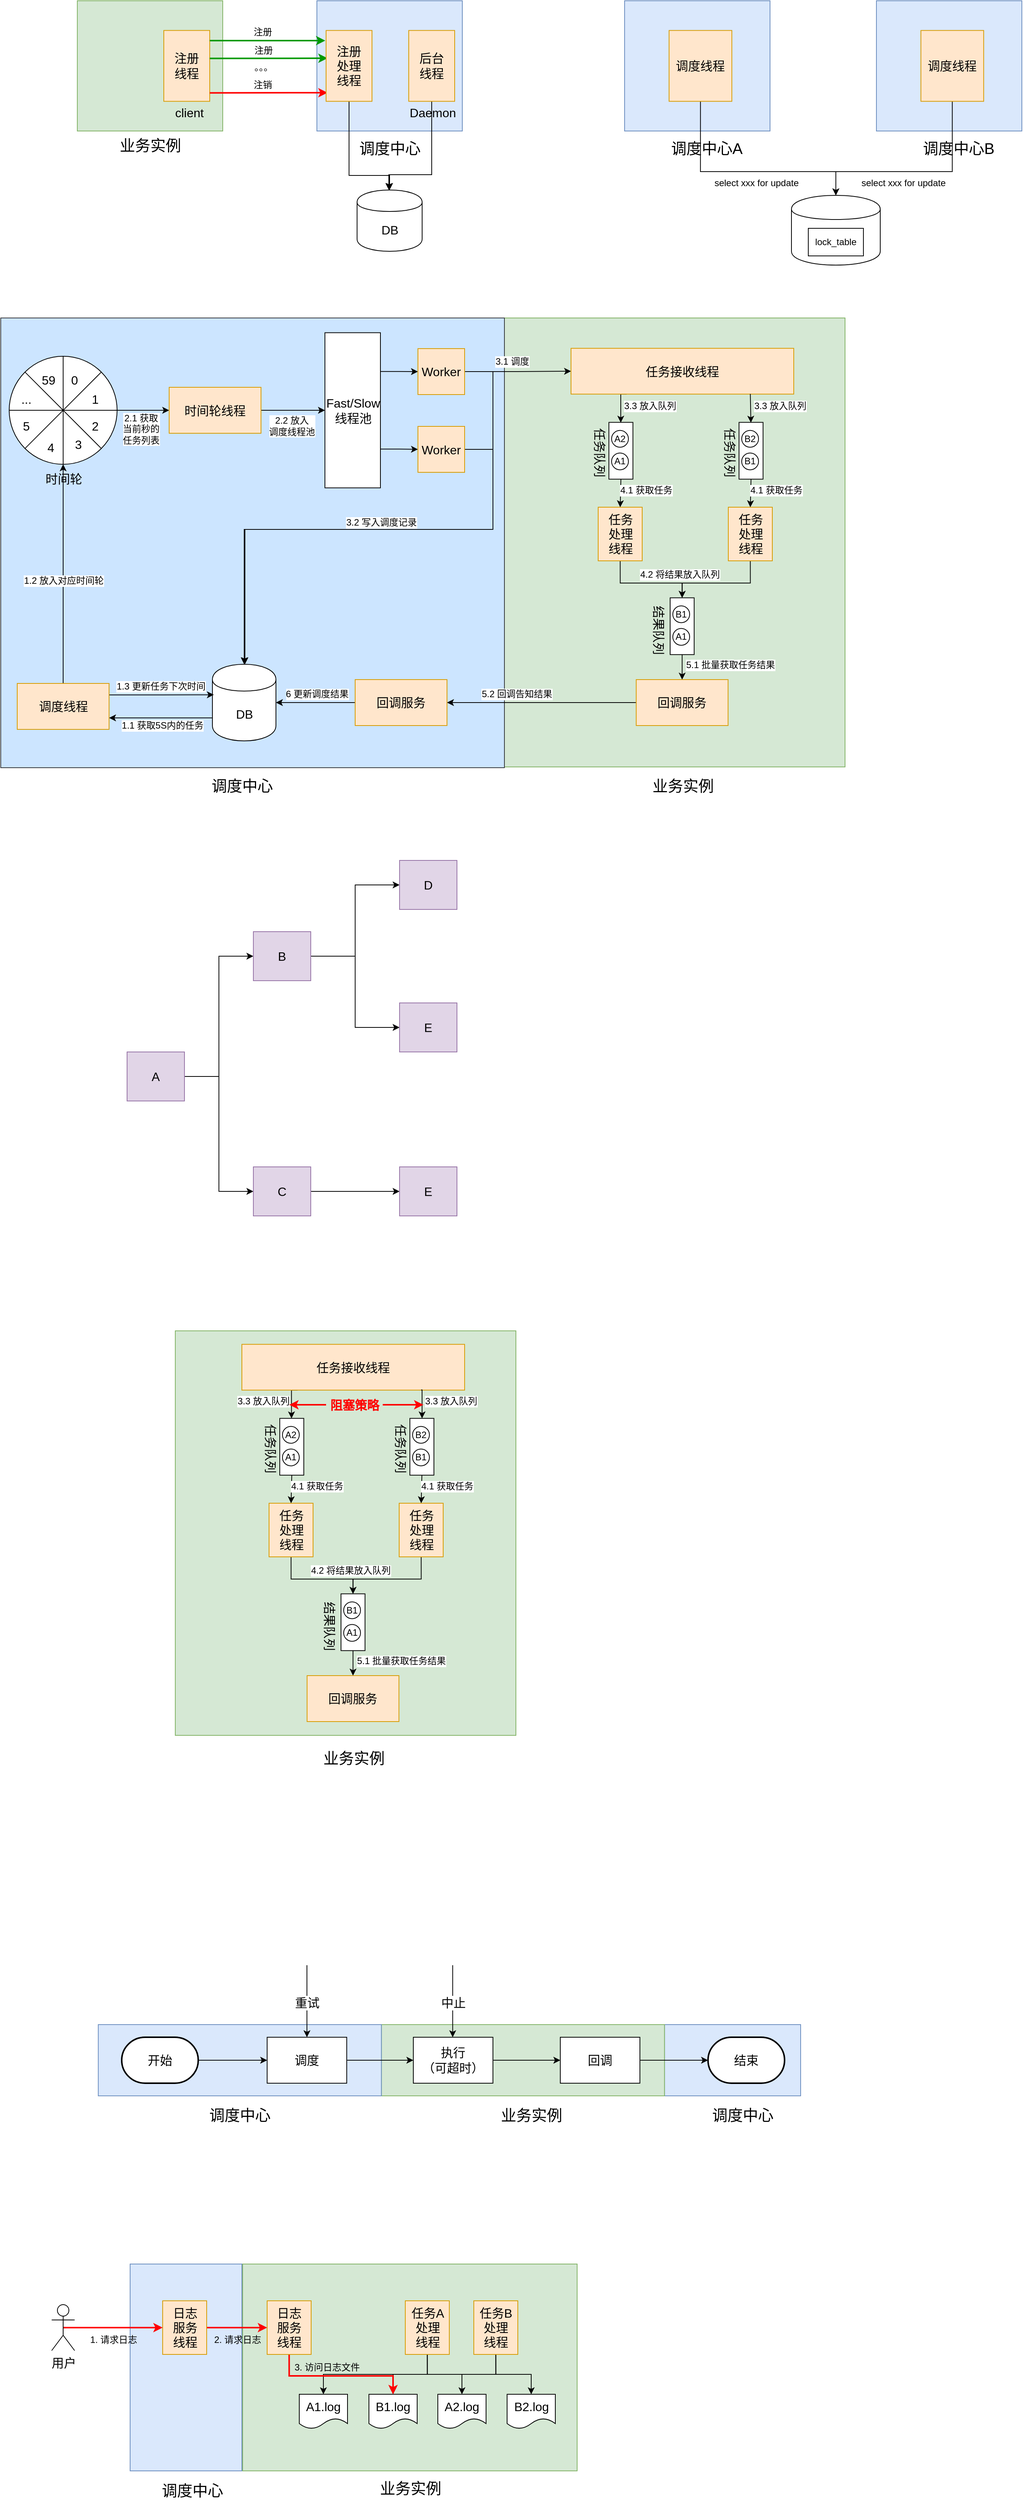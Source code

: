 <mxfile version="12.4.8" type="github">
  <diagram id="AHbCEerTlKpvjVQgfVZD" name="Page-1">
    <mxGraphModel dx="1042" dy="735" grid="0" gridSize="10" guides="1" tooltips="1" connect="1" arrows="1" fold="1" page="0" pageScale="1" pageWidth="827" pageHeight="1169" math="0" shadow="0">
      <root>
        <mxCell id="0"/>
        <mxCell id="1" parent="0"/>
        <mxCell id="eP0P-MiQ1UnPu2ceCvQb-219" value="" style="rounded=0;whiteSpace=wrap;html=1;strokeColor=#6c8ebf;strokeWidth=1;fillColor=#dae8fc;" vertex="1" parent="1">
          <mxGeometry x="874.13" y="2691.5" width="177.87" height="93" as="geometry"/>
        </mxCell>
        <mxCell id="eP0P-MiQ1UnPu2ceCvQb-218" value="" style="rounded=0;whiteSpace=wrap;html=1;strokeColor=#82b366;strokeWidth=1;fillColor=#d5e8d4;" vertex="1" parent="1">
          <mxGeometry x="504.26" y="2691.5" width="369.87" height="93" as="geometry"/>
        </mxCell>
        <mxCell id="eP0P-MiQ1UnPu2ceCvQb-42" value="" style="rounded=0;whiteSpace=wrap;html=1;strokeColor=#82b366;strokeWidth=1;fillColor=#d5e8d4;" vertex="1" parent="1">
          <mxGeometry x="665" y="464" width="445" height="586" as="geometry"/>
        </mxCell>
        <mxCell id="eP0P-MiQ1UnPu2ceCvQb-41" value="" style="rounded=0;whiteSpace=wrap;html=1;strokeColor=#36393d;strokeWidth=1;fillColor=#cce5ff;" vertex="1" parent="1">
          <mxGeometry x="7" y="464" width="658" height="587" as="geometry"/>
        </mxCell>
        <mxCell id="mJArkg921WcpEoAyN8Te-1" value="" style="rounded=0;whiteSpace=wrap;html=1;fillColor=#d5e8d4;strokeColor=#82b366;" parent="1" vertex="1">
          <mxGeometry x="107" y="50" width="190" height="170" as="geometry"/>
        </mxCell>
        <mxCell id="mJArkg921WcpEoAyN8Te-2" value="&lt;font style=&quot;font-size: 16px&quot;&gt;注册&lt;br&gt;线程&lt;/font&gt;" style="rounded=0;whiteSpace=wrap;html=1;fillColor=#ffe6cc;strokeColor=#d79b00;" parent="1" vertex="1">
          <mxGeometry x="220" y="88.75" width="60" height="92.5" as="geometry"/>
        </mxCell>
        <mxCell id="mJArkg921WcpEoAyN8Te-3" value="&lt;font style=&quot;font-size: 20px&quot;&gt;业务实例&lt;/font&gt;" style="text;html=1;align=center;verticalAlign=middle;resizable=0;points=[];autosize=1;" parent="1" vertex="1">
          <mxGeometry x="152" y="228" width="100" height="20" as="geometry"/>
        </mxCell>
        <mxCell id="mJArkg921WcpEoAyN8Te-4" value="" style="rounded=0;whiteSpace=wrap;html=1;fillColor=#dae8fc;strokeColor=#6c8ebf;" parent="1" vertex="1">
          <mxGeometry x="420" y="50" width="190" height="170" as="geometry"/>
        </mxCell>
        <mxCell id="mJArkg921WcpEoAyN8Te-5" value="" style="endArrow=classic;html=1;strokeColor=#009900;strokeWidth=2;" parent="1" edge="1">
          <mxGeometry width="50" height="50" relative="1" as="geometry">
            <mxPoint x="280" y="102" as="sourcePoint"/>
            <mxPoint x="431" y="102" as="targetPoint"/>
          </mxGeometry>
        </mxCell>
        <mxCell id="mJArkg921WcpEoAyN8Te-8" value="注册" style="text;html=1;align=center;verticalAlign=middle;resizable=0;points=[];labelBackgroundColor=#ffffff;" parent="mJArkg921WcpEoAyN8Te-5" vertex="1" connectable="0">
          <mxGeometry x="-0.138" y="4" relative="1" as="geometry">
            <mxPoint x="4.01" y="-7.42" as="offset"/>
          </mxGeometry>
        </mxCell>
        <mxCell id="mJArkg921WcpEoAyN8Te-6" value="" style="endArrow=classic;html=1;exitX=1;exitY=0.25;exitDx=0;exitDy=0;entryX=0.033;entryY=0.878;entryDx=0;entryDy=0;entryPerimeter=0;strokeColor=#FF0000;strokeWidth=2;" parent="1" target="mJArkg921WcpEoAyN8Te-20" edge="1">
          <mxGeometry width="50" height="50" relative="1" as="geometry">
            <mxPoint x="280" y="170.29" as="sourcePoint"/>
            <mxPoint x="416.96" y="170.0" as="targetPoint"/>
          </mxGeometry>
        </mxCell>
        <mxCell id="mJArkg921WcpEoAyN8Te-7" value="" style="endArrow=classic;html=1;exitX=1;exitY=0.25;exitDx=0;exitDy=0;entryX=0.033;entryY=0.392;entryDx=0;entryDy=0;entryPerimeter=0;strokeColor=#009900;strokeWidth=2;" parent="1" target="mJArkg921WcpEoAyN8Te-20" edge="1">
          <mxGeometry width="50" height="50" relative="1" as="geometry">
            <mxPoint x="280" y="125.29" as="sourcePoint"/>
            <mxPoint x="416.96" y="125.0" as="targetPoint"/>
          </mxGeometry>
        </mxCell>
        <mxCell id="mJArkg921WcpEoAyN8Te-10" value="注册" style="text;html=1;align=center;verticalAlign=middle;resizable=0;points=[];labelBackgroundColor=#ffffff;" parent="1" vertex="1" connectable="0">
          <mxGeometry x="337.001" y="122.995" as="geometry">
            <mxPoint x="13.01" y="-8.42" as="offset"/>
          </mxGeometry>
        </mxCell>
        <mxCell id="mJArkg921WcpEoAyN8Te-11" value="。。。" style="text;html=1;align=center;verticalAlign=middle;resizable=0;points=[];labelBackgroundColor=#ffffff;" parent="1" vertex="1" connectable="0">
          <mxGeometry x="337.001" y="144.995" as="geometry">
            <mxPoint x="13.01" y="-8.42" as="offset"/>
          </mxGeometry>
        </mxCell>
        <mxCell id="mJArkg921WcpEoAyN8Te-12" value="注销" style="text;html=1;align=center;verticalAlign=middle;resizable=0;points=[];labelBackgroundColor=#ffffff;" parent="1" vertex="1" connectable="0">
          <mxGeometry x="344.001" y="164.995" as="geometry">
            <mxPoint x="5.01" y="-5.42" as="offset"/>
          </mxGeometry>
        </mxCell>
        <mxCell id="mJArkg921WcpEoAyN8Te-13" value="&lt;font style=&quot;font-size: 16px&quot;&gt;DB&lt;/font&gt;" style="shape=cylinder;whiteSpace=wrap;html=1;boundedLbl=1;backgroundOutline=1;" parent="1" vertex="1">
          <mxGeometry x="472.5" y="297" width="85" height="80" as="geometry"/>
        </mxCell>
        <mxCell id="eP0P-MiQ1UnPu2ceCvQb-130" style="edgeStyle=orthogonalEdgeStyle;rounded=0;orthogonalLoop=1;jettySize=auto;html=1;exitX=0.5;exitY=1;exitDx=0;exitDy=0;strokeColor=#000000;strokeWidth=1;" edge="1" parent="1" source="mJArkg921WcpEoAyN8Te-16" target="mJArkg921WcpEoAyN8Te-13">
          <mxGeometry relative="1" as="geometry">
            <Array as="points">
              <mxPoint x="570" y="277"/>
              <mxPoint x="514" y="277"/>
            </Array>
          </mxGeometry>
        </mxCell>
        <mxCell id="mJArkg921WcpEoAyN8Te-16" value="&lt;font style=&quot;font-size: 16px&quot;&gt;后台&lt;br&gt;线程&lt;br&gt;&lt;/font&gt;" style="rounded=0;whiteSpace=wrap;html=1;fillColor=#ffe6cc;strokeColor=#d79b00;" parent="1" vertex="1">
          <mxGeometry x="540" y="88.75" width="60" height="92.5" as="geometry"/>
        </mxCell>
        <mxCell id="mJArkg921WcpEoAyN8Te-18" value="&lt;font style=&quot;font-size: 20px&quot;&gt;调度中心&lt;/font&gt;" style="text;html=1;align=center;verticalAlign=middle;resizable=0;points=[];autosize=1;" parent="1" vertex="1">
          <mxGeometry x="465" y="232" width="100" height="20" as="geometry"/>
        </mxCell>
        <mxCell id="mJArkg921WcpEoAyN8Te-19" value="&lt;font style=&quot;font-size: 16px&quot;&gt;client&lt;/font&gt;" style="text;html=1;align=center;verticalAlign=middle;resizable=0;points=[];autosize=1;" parent="1" vertex="1">
          <mxGeometry x="229" y="186" width="47" height="19" as="geometry"/>
        </mxCell>
        <mxCell id="eP0P-MiQ1UnPu2ceCvQb-128" style="edgeStyle=orthogonalEdgeStyle;rounded=0;orthogonalLoop=1;jettySize=auto;html=1;exitX=0.5;exitY=1;exitDx=0;exitDy=0;strokeColor=#000000;strokeWidth=1;" edge="1" parent="1" source="mJArkg921WcpEoAyN8Te-20" target="mJArkg921WcpEoAyN8Te-13">
          <mxGeometry relative="1" as="geometry">
            <Array as="points">
              <mxPoint x="462" y="278"/>
              <mxPoint x="515" y="278"/>
            </Array>
          </mxGeometry>
        </mxCell>
        <mxCell id="mJArkg921WcpEoAyN8Te-20" value="&lt;font style=&quot;font-size: 16px&quot;&gt;注册&lt;br&gt;处理&lt;br&gt;线程&lt;br&gt;&lt;/font&gt;" style="rounded=0;whiteSpace=wrap;html=1;fillColor=#ffe6cc;strokeColor=#d79b00;" parent="1" vertex="1">
          <mxGeometry x="432" y="88.75" width="60" height="92.5" as="geometry"/>
        </mxCell>
        <mxCell id="mJArkg921WcpEoAyN8Te-21" value="&lt;font style=&quot;font-size: 16px&quot;&gt;Daemon&lt;/font&gt;" style="text;html=1;align=center;verticalAlign=middle;resizable=0;points=[];autosize=1;" parent="1" vertex="1">
          <mxGeometry x="535.5" y="186" width="70" height="19" as="geometry"/>
        </mxCell>
        <mxCell id="eP0P-MiQ1UnPu2ceCvQb-62" style="edgeStyle=orthogonalEdgeStyle;rounded=0;orthogonalLoop=1;jettySize=auto;html=1;exitX=0;exitY=0.7;exitDx=0;exitDy=0;entryX=1;entryY=0.75;entryDx=0;entryDy=0;strokeColor=#000000;strokeWidth=1;" edge="1" parent="1" source="eP0P-MiQ1UnPu2ceCvQb-2" target="eP0P-MiQ1UnPu2ceCvQb-3">
          <mxGeometry relative="1" as="geometry"/>
        </mxCell>
        <mxCell id="eP0P-MiQ1UnPu2ceCvQb-63" value="1.1 获取5S内的任务" style="text;html=1;align=center;verticalAlign=middle;resizable=0;points=[];labelBackgroundColor=#ffffff;" vertex="1" connectable="0" parent="eP0P-MiQ1UnPu2ceCvQb-62">
          <mxGeometry x="-0.059" y="4" relative="1" as="geometry">
            <mxPoint x="-1.88" y="5.65" as="offset"/>
          </mxGeometry>
        </mxCell>
        <mxCell id="eP0P-MiQ1UnPu2ceCvQb-2" value="&lt;font style=&quot;font-size: 16px&quot;&gt;DB&lt;/font&gt;" style="shape=cylinder;whiteSpace=wrap;html=1;boundedLbl=1;backgroundOutline=1;" vertex="1" parent="1">
          <mxGeometry x="283.5" y="916" width="83" height="100" as="geometry"/>
        </mxCell>
        <mxCell id="eP0P-MiQ1UnPu2ceCvQb-64" style="edgeStyle=orthogonalEdgeStyle;rounded=0;orthogonalLoop=1;jettySize=auto;html=1;exitX=0.5;exitY=0;exitDx=0;exitDy=0;entryX=0.5;entryY=1;entryDx=0;entryDy=0;entryPerimeter=0;strokeColor=#000000;strokeWidth=1;" edge="1" parent="1" source="eP0P-MiQ1UnPu2ceCvQb-3" target="eP0P-MiQ1UnPu2ceCvQb-5">
          <mxGeometry relative="1" as="geometry"/>
        </mxCell>
        <mxCell id="eP0P-MiQ1UnPu2ceCvQb-65" value="1.2 放入对应时间轮" style="text;html=1;align=center;verticalAlign=middle;resizable=0;points=[];labelBackgroundColor=#ffffff;" vertex="1" connectable="0" parent="eP0P-MiQ1UnPu2ceCvQb-64">
          <mxGeometry x="-0.351" y="2" relative="1" as="geometry">
            <mxPoint x="2.56" y="-40.88" as="offset"/>
          </mxGeometry>
        </mxCell>
        <mxCell id="eP0P-MiQ1UnPu2ceCvQb-66" style="edgeStyle=orthogonalEdgeStyle;rounded=0;orthogonalLoop=1;jettySize=auto;html=1;exitX=1;exitY=0.25;exitDx=0;exitDy=0;entryX=0.022;entryY=0.398;entryDx=0;entryDy=0;entryPerimeter=0;strokeColor=#000000;strokeWidth=1;" edge="1" parent="1" source="eP0P-MiQ1UnPu2ceCvQb-3" target="eP0P-MiQ1UnPu2ceCvQb-2">
          <mxGeometry relative="1" as="geometry"/>
        </mxCell>
        <mxCell id="eP0P-MiQ1UnPu2ceCvQb-67" value="1.3 更新任务下次时间" style="text;html=1;align=center;verticalAlign=middle;resizable=0;points=[];labelBackgroundColor=#ffffff;" vertex="1" connectable="0" parent="eP0P-MiQ1UnPu2ceCvQb-66">
          <mxGeometry x="-0.287" y="-1" relative="1" as="geometry">
            <mxPoint x="18.65" y="-11.76" as="offset"/>
          </mxGeometry>
        </mxCell>
        <mxCell id="eP0P-MiQ1UnPu2ceCvQb-3" value="&lt;font style=&quot;font-size: 16px&quot;&gt;调度线程&lt;/font&gt;" style="rounded=0;whiteSpace=wrap;html=1;strokeColor=#d79b00;fillColor=#ffe6cc;" vertex="1" parent="1">
          <mxGeometry x="28.5" y="941" width="120" height="60" as="geometry"/>
        </mxCell>
        <mxCell id="eP0P-MiQ1UnPu2ceCvQb-68" style="edgeStyle=orthogonalEdgeStyle;rounded=0;orthogonalLoop=1;jettySize=auto;html=1;entryX=0;entryY=0.5;entryDx=0;entryDy=0;strokeColor=#000000;strokeWidth=1;" edge="1" parent="1" source="eP0P-MiQ1UnPu2ceCvQb-5" target="eP0P-MiQ1UnPu2ceCvQb-18">
          <mxGeometry relative="1" as="geometry"/>
        </mxCell>
        <mxCell id="eP0P-MiQ1UnPu2ceCvQb-69" value="2.1 获取&lt;br&gt;当前秒的&lt;br&gt;任务列表" style="text;html=1;align=center;verticalAlign=middle;resizable=0;points=[];labelBackgroundColor=#ffffff;" vertex="1" connectable="0" parent="eP0P-MiQ1UnPu2ceCvQb-68">
          <mxGeometry x="0.01" y="-2" relative="1" as="geometry">
            <mxPoint x="-4.12" y="21.76" as="offset"/>
          </mxGeometry>
        </mxCell>
        <mxCell id="eP0P-MiQ1UnPu2ceCvQb-5" value="" style="verticalLabelPosition=bottom;verticalAlign=top;html=1;shape=mxgraph.flowchart.summing_function;" vertex="1" parent="1">
          <mxGeometry x="18" y="514" width="141" height="141" as="geometry"/>
        </mxCell>
        <mxCell id="eP0P-MiQ1UnPu2ceCvQb-6" value="" style="endArrow=none;html=1;strokeColor=#000000;strokeWidth=1;exitX=0.145;exitY=0.855;exitDx=0;exitDy=0;exitPerimeter=0;entryX=0.855;entryY=0.145;entryDx=0;entryDy=0;entryPerimeter=0;" edge="1" parent="1" source="eP0P-MiQ1UnPu2ceCvQb-5" target="eP0P-MiQ1UnPu2ceCvQb-5">
          <mxGeometry width="50" height="50" relative="1" as="geometry">
            <mxPoint x="117" y="876" as="sourcePoint"/>
            <mxPoint x="167" y="826" as="targetPoint"/>
          </mxGeometry>
        </mxCell>
        <mxCell id="eP0P-MiQ1UnPu2ceCvQb-7" value="" style="endArrow=none;html=1;strokeColor=#000000;strokeWidth=1;exitX=0.145;exitY=0.145;exitDx=0;exitDy=0;exitPerimeter=0;entryX=0.855;entryY=0.855;entryDx=0;entryDy=0;entryPerimeter=0;" edge="1" parent="1" source="eP0P-MiQ1UnPu2ceCvQb-5" target="eP0P-MiQ1UnPu2ceCvQb-5">
          <mxGeometry width="50" height="50" relative="1" as="geometry">
            <mxPoint x="48.445" y="644.555" as="sourcePoint"/>
            <mxPoint x="148.555" y="544.445" as="targetPoint"/>
          </mxGeometry>
        </mxCell>
        <mxCell id="eP0P-MiQ1UnPu2ceCvQb-8" value="&lt;font style=&quot;font-size: 16px&quot;&gt;0&lt;/font&gt;" style="text;html=1;align=center;verticalAlign=middle;resizable=0;points=[];autosize=1;" vertex="1" parent="1">
          <mxGeometry x="93" y="535" width="19" height="19" as="geometry"/>
        </mxCell>
        <mxCell id="eP0P-MiQ1UnPu2ceCvQb-9" value="&lt;font style=&quot;font-size: 16px&quot;&gt;1&lt;/font&gt;" style="text;html=1;align=center;verticalAlign=middle;resizable=0;points=[];autosize=1;" vertex="1" parent="1">
          <mxGeometry x="120" y="560" width="19" height="19" as="geometry"/>
        </mxCell>
        <mxCell id="eP0P-MiQ1UnPu2ceCvQb-10" value="&lt;font style=&quot;font-size: 16px&quot;&gt;2&lt;/font&gt;" style="text;html=1;align=center;verticalAlign=middle;resizable=0;points=[];autosize=1;" vertex="1" parent="1">
          <mxGeometry x="120" y="595" width="19" height="19" as="geometry"/>
        </mxCell>
        <mxCell id="eP0P-MiQ1UnPu2ceCvQb-11" value="&lt;font style=&quot;font-size: 16px&quot;&gt;3&lt;/font&gt;" style="text;html=1;align=center;verticalAlign=middle;resizable=0;points=[];autosize=1;" vertex="1" parent="1">
          <mxGeometry x="98" y="619" width="19" height="19" as="geometry"/>
        </mxCell>
        <mxCell id="eP0P-MiQ1UnPu2ceCvQb-12" value="&lt;font style=&quot;font-size: 16px&quot;&gt;4&lt;/font&gt;" style="text;html=1;align=center;verticalAlign=middle;resizable=0;points=[];autosize=1;" vertex="1" parent="1">
          <mxGeometry x="62.5" y="623" width="19" height="19" as="geometry"/>
        </mxCell>
        <mxCell id="eP0P-MiQ1UnPu2ceCvQb-13" value="&lt;font style=&quot;font-size: 16px&quot;&gt;5&lt;/font&gt;" style="text;html=1;align=center;verticalAlign=middle;resizable=0;points=[];autosize=1;" vertex="1" parent="1">
          <mxGeometry x="30" y="595" width="19" height="19" as="geometry"/>
        </mxCell>
        <mxCell id="eP0P-MiQ1UnPu2ceCvQb-14" value="&lt;span style=&quot;font-size: 16px&quot;&gt;...&lt;/span&gt;" style="text;html=1;align=center;verticalAlign=middle;resizable=0;points=[];autosize=1;" vertex="1" parent="1">
          <mxGeometry x="28" y="560" width="23" height="19" as="geometry"/>
        </mxCell>
        <mxCell id="eP0P-MiQ1UnPu2ceCvQb-15" value="&lt;font style=&quot;font-size: 16px&quot;&gt;59&lt;/font&gt;" style="text;html=1;align=center;verticalAlign=middle;resizable=0;points=[];autosize=1;" vertex="1" parent="1">
          <mxGeometry x="55" y="535" width="28" height="19" as="geometry"/>
        </mxCell>
        <mxCell id="eP0P-MiQ1UnPu2ceCvQb-17" value="&lt;span style=&quot;font-size: 16px&quot;&gt;时间轮&lt;/span&gt;" style="text;html=1;align=center;verticalAlign=middle;resizable=0;points=[];autosize=1;" vertex="1" parent="1">
          <mxGeometry x="59.5" y="664" width="58" height="19" as="geometry"/>
        </mxCell>
        <mxCell id="eP0P-MiQ1UnPu2ceCvQb-70" style="edgeStyle=orthogonalEdgeStyle;rounded=0;orthogonalLoop=1;jettySize=auto;html=1;exitX=1;exitY=0.5;exitDx=0;exitDy=0;entryX=0;entryY=0.5;entryDx=0;entryDy=0;strokeColor=#000000;strokeWidth=1;" edge="1" parent="1" source="eP0P-MiQ1UnPu2ceCvQb-18" target="eP0P-MiQ1UnPu2ceCvQb-20">
          <mxGeometry relative="1" as="geometry"/>
        </mxCell>
        <mxCell id="eP0P-MiQ1UnPu2ceCvQb-71" value="2.2 放入&lt;br&gt;调度线程池" style="text;html=1;align=center;verticalAlign=middle;resizable=0;points=[];labelBackgroundColor=#ffffff;" vertex="1" connectable="0" parent="eP0P-MiQ1UnPu2ceCvQb-70">
          <mxGeometry x="-0.149" y="2" relative="1" as="geometry">
            <mxPoint x="3.94" y="22.26" as="offset"/>
          </mxGeometry>
        </mxCell>
        <mxCell id="eP0P-MiQ1UnPu2ceCvQb-18" value="&lt;font style=&quot;font-size: 16px&quot;&gt;时间轮线程&lt;/font&gt;" style="rounded=0;whiteSpace=wrap;html=1;strokeColor=#d79b00;fillColor=#ffe6cc;" vertex="1" parent="1">
          <mxGeometry x="227" y="554.5" width="120" height="60" as="geometry"/>
        </mxCell>
        <mxCell id="eP0P-MiQ1UnPu2ceCvQb-72" style="edgeStyle=orthogonalEdgeStyle;rounded=0;orthogonalLoop=1;jettySize=auto;html=1;exitX=1;exitY=0.25;exitDx=0;exitDy=0;entryX=0;entryY=0.5;entryDx=0;entryDy=0;strokeColor=#000000;strokeWidth=1;" edge="1" parent="1" source="eP0P-MiQ1UnPu2ceCvQb-20" target="eP0P-MiQ1UnPu2ceCvQb-22">
          <mxGeometry relative="1" as="geometry"/>
        </mxCell>
        <mxCell id="eP0P-MiQ1UnPu2ceCvQb-73" style="edgeStyle=orthogonalEdgeStyle;rounded=0;orthogonalLoop=1;jettySize=auto;html=1;exitX=1;exitY=0.75;exitDx=0;exitDy=0;entryX=0;entryY=0.5;entryDx=0;entryDy=0;strokeColor=#000000;strokeWidth=1;" edge="1" parent="1" source="eP0P-MiQ1UnPu2ceCvQb-20" target="eP0P-MiQ1UnPu2ceCvQb-43">
          <mxGeometry relative="1" as="geometry"/>
        </mxCell>
        <mxCell id="eP0P-MiQ1UnPu2ceCvQb-20" value="&lt;font style=&quot;font-size: 16px&quot;&gt;Fast/Slow线程池&lt;/font&gt;" style="rounded=0;whiteSpace=wrap;html=1;strokeColor=#000000;" vertex="1" parent="1">
          <mxGeometry x="430.5" y="483.25" width="72.5" height="202.5" as="geometry"/>
        </mxCell>
        <mxCell id="eP0P-MiQ1UnPu2ceCvQb-74" style="edgeStyle=orthogonalEdgeStyle;rounded=0;orthogonalLoop=1;jettySize=auto;html=1;exitX=1;exitY=0.5;exitDx=0;exitDy=0;entryX=0;entryY=0.5;entryDx=0;entryDy=0;strokeColor=#000000;strokeWidth=1;" edge="1" parent="1" source="eP0P-MiQ1UnPu2ceCvQb-22" target="eP0P-MiQ1UnPu2ceCvQb-25">
          <mxGeometry relative="1" as="geometry"/>
        </mxCell>
        <mxCell id="eP0P-MiQ1UnPu2ceCvQb-117" style="edgeStyle=orthogonalEdgeStyle;rounded=0;orthogonalLoop=1;jettySize=auto;html=1;exitX=1;exitY=0.5;exitDx=0;exitDy=0;strokeColor=#000000;strokeWidth=1;" edge="1" parent="1" source="eP0P-MiQ1UnPu2ceCvQb-22" target="eP0P-MiQ1UnPu2ceCvQb-2">
          <mxGeometry relative="1" as="geometry">
            <Array as="points">
              <mxPoint x="650" y="534"/>
              <mxPoint x="650" y="740"/>
              <mxPoint x="326" y="740"/>
            </Array>
          </mxGeometry>
        </mxCell>
        <mxCell id="eP0P-MiQ1UnPu2ceCvQb-22" value="&lt;font style=&quot;font-size: 16px&quot;&gt;Worker&lt;/font&gt;" style="rounded=0;whiteSpace=wrap;html=1;strokeColor=#d79b00;fillColor=#ffe6cc;" vertex="1" parent="1">
          <mxGeometry x="552" y="504" width="61" height="60" as="geometry"/>
        </mxCell>
        <mxCell id="eP0P-MiQ1UnPu2ceCvQb-77" style="edgeStyle=orthogonalEdgeStyle;rounded=0;orthogonalLoop=1;jettySize=auto;html=1;exitX=0.25;exitY=1;exitDx=0;exitDy=0;entryX=1;entryY=0.5;entryDx=0;entryDy=0;strokeColor=#000000;strokeWidth=1;" edge="1" parent="1" source="eP0P-MiQ1UnPu2ceCvQb-25">
          <mxGeometry relative="1" as="geometry">
            <mxPoint x="817" y="600.667" as="targetPoint"/>
          </mxGeometry>
        </mxCell>
        <mxCell id="eP0P-MiQ1UnPu2ceCvQb-78" value="3.3 放入队列" style="text;html=1;align=center;verticalAlign=middle;resizable=0;points=[];labelBackgroundColor=#ffffff;" vertex="1" connectable="0" parent="eP0P-MiQ1UnPu2ceCvQb-77">
          <mxGeometry x="-0.158" y="-1" relative="1" as="geometry">
            <mxPoint x="38.26" y="4.17" as="offset"/>
          </mxGeometry>
        </mxCell>
        <mxCell id="eP0P-MiQ1UnPu2ceCvQb-25" value="&lt;span style=&quot;font-size: 16px&quot;&gt;任务接收线程&lt;br&gt;&lt;/span&gt;" style="rounded=0;whiteSpace=wrap;html=1;strokeColor=#d79b00;fillColor=#ffe6cc;" vertex="1" parent="1">
          <mxGeometry x="752" y="503.63" width="291" height="59.75" as="geometry"/>
        </mxCell>
        <mxCell id="eP0P-MiQ1UnPu2ceCvQb-87" style="edgeStyle=orthogonalEdgeStyle;rounded=0;orthogonalLoop=1;jettySize=auto;html=1;exitX=0.5;exitY=1;exitDx=0;exitDy=0;entryX=1;entryY=0.5;entryDx=0;entryDy=0;strokeColor=#000000;strokeWidth=1;" edge="1" parent="1" source="eP0P-MiQ1UnPu2ceCvQb-39" target="eP0P-MiQ1UnPu2ceCvQb-55">
          <mxGeometry relative="1" as="geometry">
            <Array as="points">
              <mxPoint x="816" y="810"/>
              <mxPoint x="897" y="810"/>
            </Array>
          </mxGeometry>
        </mxCell>
        <mxCell id="eP0P-MiQ1UnPu2ceCvQb-39" value="&lt;span style=&quot;font-size: 16px&quot;&gt;任务&lt;br&gt;处理&lt;br&gt;线程&lt;br&gt;&lt;/span&gt;" style="rounded=0;whiteSpace=wrap;html=1;strokeColor=#d79b00;fillColor=#ffe6cc;" vertex="1" parent="1">
          <mxGeometry x="787.5" y="711" width="57.5" height="70" as="geometry"/>
        </mxCell>
        <mxCell id="eP0P-MiQ1UnPu2ceCvQb-114" style="edgeStyle=orthogonalEdgeStyle;rounded=0;orthogonalLoop=1;jettySize=auto;html=1;exitX=0;exitY=0.5;exitDx=0;exitDy=0;entryX=1;entryY=0.5;entryDx=0;entryDy=0;strokeColor=#000000;strokeWidth=1;" edge="1" parent="1" source="eP0P-MiQ1UnPu2ceCvQb-40" target="eP0P-MiQ1UnPu2ceCvQb-2">
          <mxGeometry relative="1" as="geometry"/>
        </mxCell>
        <mxCell id="eP0P-MiQ1UnPu2ceCvQb-115" value="6 更新调度结果" style="text;html=1;align=center;verticalAlign=middle;resizable=0;points=[];labelBackgroundColor=#ffffff;" vertex="1" connectable="0" parent="eP0P-MiQ1UnPu2ceCvQb-114">
          <mxGeometry x="0.132" y="-5" relative="1" as="geometry">
            <mxPoint x="8.53" y="-6.59" as="offset"/>
          </mxGeometry>
        </mxCell>
        <mxCell id="eP0P-MiQ1UnPu2ceCvQb-40" value="&lt;font style=&quot;font-size: 16px&quot;&gt;回调服务&lt;/font&gt;" style="rounded=0;whiteSpace=wrap;html=1;strokeColor=#d79b00;fillColor=#ffe6cc;" vertex="1" parent="1">
          <mxGeometry x="470" y="936" width="120" height="60" as="geometry"/>
        </mxCell>
        <mxCell id="eP0P-MiQ1UnPu2ceCvQb-120" style="edgeStyle=orthogonalEdgeStyle;rounded=0;orthogonalLoop=1;jettySize=auto;html=1;exitX=1;exitY=0.5;exitDx=0;exitDy=0;entryX=0.5;entryY=0;entryDx=0;entryDy=0;strokeColor=#000000;strokeWidth=1;" edge="1" parent="1" source="eP0P-MiQ1UnPu2ceCvQb-43" target="eP0P-MiQ1UnPu2ceCvQb-2">
          <mxGeometry relative="1" as="geometry">
            <Array as="points">
              <mxPoint x="650" y="635"/>
              <mxPoint x="650" y="740"/>
              <mxPoint x="325" y="740"/>
            </Array>
          </mxGeometry>
        </mxCell>
        <mxCell id="eP0P-MiQ1UnPu2ceCvQb-121" value="3.2 写入调度记录" style="text;html=1;align=center;verticalAlign=middle;resizable=0;points=[];labelBackgroundColor=#ffffff;" vertex="1" connectable="0" parent="eP0P-MiQ1UnPu2ceCvQb-120">
          <mxGeometry x="-0.201" y="-1" relative="1" as="geometry">
            <mxPoint x="-31.47" y="-8.53" as="offset"/>
          </mxGeometry>
        </mxCell>
        <mxCell id="eP0P-MiQ1UnPu2ceCvQb-43" value="&lt;font style=&quot;font-size: 16px&quot;&gt;Worker&lt;/font&gt;" style="rounded=0;whiteSpace=wrap;html=1;strokeColor=#d79b00;fillColor=#ffe6cc;" vertex="1" parent="1">
          <mxGeometry x="552" y="605.5" width="61" height="60" as="geometry"/>
        </mxCell>
        <mxCell id="eP0P-MiQ1UnPu2ceCvQb-112" style="edgeStyle=orthogonalEdgeStyle;rounded=0;orthogonalLoop=1;jettySize=auto;html=1;exitX=0;exitY=0.5;exitDx=0;exitDy=0;entryX=1;entryY=0.5;entryDx=0;entryDy=0;strokeColor=#000000;strokeWidth=1;" edge="1" parent="1" source="eP0P-MiQ1UnPu2ceCvQb-58" target="eP0P-MiQ1UnPu2ceCvQb-40">
          <mxGeometry relative="1" as="geometry"/>
        </mxCell>
        <mxCell id="eP0P-MiQ1UnPu2ceCvQb-113" value="5.2 回调告知结果" style="text;html=1;align=center;verticalAlign=middle;resizable=0;points=[];labelBackgroundColor=#ffffff;" vertex="1" connectable="0" parent="eP0P-MiQ1UnPu2ceCvQb-112">
          <mxGeometry x="0.117" y="-4" relative="1" as="geometry">
            <mxPoint x="-18.47" y="-7.59" as="offset"/>
          </mxGeometry>
        </mxCell>
        <mxCell id="eP0P-MiQ1UnPu2ceCvQb-58" value="&lt;font style=&quot;font-size: 16px&quot;&gt;回调服务&lt;/font&gt;" style="rounded=0;whiteSpace=wrap;html=1;strokeColor=#d79b00;fillColor=#ffe6cc;" vertex="1" parent="1">
          <mxGeometry x="837.2" y="936" width="120" height="60" as="geometry"/>
        </mxCell>
        <mxCell id="eP0P-MiQ1UnPu2ceCvQb-79" style="edgeStyle=orthogonalEdgeStyle;rounded=0;orthogonalLoop=1;jettySize=auto;html=1;exitX=0;exitY=0.5;exitDx=0;exitDy=0;entryX=0.5;entryY=0;entryDx=0;entryDy=0;strokeColor=#000000;strokeWidth=1;" edge="1" parent="1" source="eP0P-MiQ1UnPu2ceCvQb-35" target="eP0P-MiQ1UnPu2ceCvQb-39">
          <mxGeometry relative="1" as="geometry"/>
        </mxCell>
        <mxCell id="eP0P-MiQ1UnPu2ceCvQb-80" value="4.1 获取任务" style="text;html=1;align=center;verticalAlign=middle;resizable=0;points=[];labelBackgroundColor=#ffffff;" vertex="1" connectable="0" parent="eP0P-MiQ1UnPu2ceCvQb-79">
          <mxGeometry x="-0.125" relative="1" as="geometry">
            <mxPoint x="33.82" y="-1.12" as="offset"/>
          </mxGeometry>
        </mxCell>
        <mxCell id="eP0P-MiQ1UnPu2ceCvQb-98" style="edgeStyle=orthogonalEdgeStyle;rounded=0;orthogonalLoop=1;jettySize=auto;html=1;exitX=0.805;exitY=0.996;exitDx=0;exitDy=0;entryX=1;entryY=0.5;entryDx=0;entryDy=0;strokeColor=#000000;strokeWidth=1;exitPerimeter=0;" edge="1" parent="1" source="eP0P-MiQ1UnPu2ceCvQb-25">
          <mxGeometry relative="1" as="geometry">
            <mxPoint x="994.412" y="563.059" as="sourcePoint"/>
            <mxPoint x="987" y="600.667" as="targetPoint"/>
          </mxGeometry>
        </mxCell>
        <mxCell id="eP0P-MiQ1UnPu2ceCvQb-99" value="3.3 放入队列" style="text;html=1;align=center;verticalAlign=middle;resizable=0;points=[];labelBackgroundColor=#ffffff;" vertex="1" connectable="0" parent="eP0P-MiQ1UnPu2ceCvQb-98">
          <mxGeometry x="-0.158" y="-1" relative="1" as="geometry">
            <mxPoint x="38.74" y="-0.02" as="offset"/>
          </mxGeometry>
        </mxCell>
        <mxCell id="eP0P-MiQ1UnPu2ceCvQb-100" style="edgeStyle=orthogonalEdgeStyle;rounded=0;orthogonalLoop=1;jettySize=auto;html=1;exitX=0.5;exitY=1;exitDx=0;exitDy=0;entryX=1;entryY=0.5;entryDx=0;entryDy=0;strokeColor=#000000;strokeWidth=1;" edge="1" parent="1" source="eP0P-MiQ1UnPu2ceCvQb-101" target="eP0P-MiQ1UnPu2ceCvQb-55">
          <mxGeometry relative="1" as="geometry">
            <mxPoint x="1067.353" y="826.588" as="targetPoint"/>
            <Array as="points">
              <mxPoint x="987" y="810"/>
              <mxPoint x="897" y="810"/>
            </Array>
          </mxGeometry>
        </mxCell>
        <mxCell id="eP0P-MiQ1UnPu2ceCvQb-101" value="&lt;span style=&quot;font-size: 16px&quot;&gt;任务&lt;br&gt;处理&lt;br&gt;线程&lt;br&gt;&lt;/span&gt;" style="rounded=0;whiteSpace=wrap;html=1;strokeColor=#d79b00;fillColor=#ffe6cc;" vertex="1" parent="1">
          <mxGeometry x="957.5" y="711" width="57.5" height="70" as="geometry"/>
        </mxCell>
        <mxCell id="eP0P-MiQ1UnPu2ceCvQb-102" value="" style="group" vertex="1" connectable="0" parent="1">
          <mxGeometry x="950.13" y="610.75" width="74.13" height="51.51" as="geometry"/>
        </mxCell>
        <mxCell id="eP0P-MiQ1UnPu2ceCvQb-103" value="" style="rounded=0;whiteSpace=wrap;html=1;strokeColor=#000000;strokeWidth=1;rotation=-90;" vertex="1" parent="eP0P-MiQ1UnPu2ceCvQb-102">
          <mxGeometry y="10.89" width="74.13" height="31.37" as="geometry"/>
        </mxCell>
        <mxCell id="eP0P-MiQ1UnPu2ceCvQb-104" value="B1" style="ellipse;whiteSpace=wrap;html=1;aspect=fixed;strokeColor=#000000;strokeWidth=1;rotation=0;" vertex="1" parent="eP0P-MiQ1UnPu2ceCvQb-102">
          <mxGeometry x="24.87" y="29.51" width="22" height="22" as="geometry"/>
        </mxCell>
        <mxCell id="eP0P-MiQ1UnPu2ceCvQb-105" value="B2" style="ellipse;whiteSpace=wrap;html=1;aspect=fixed;strokeColor=#000000;strokeWidth=1;rotation=0;" vertex="1" parent="eP0P-MiQ1UnPu2ceCvQb-102">
          <mxGeometry x="24.87" width="22" height="22" as="geometry"/>
        </mxCell>
        <mxCell id="eP0P-MiQ1UnPu2ceCvQb-106" value="&lt;span style=&quot;font-size: 16px&quot;&gt;任务队列&lt;/span&gt;" style="text;html=1;align=center;verticalAlign=middle;resizable=0;points=[];autosize=1;rotation=90;" vertex="1" parent="eP0P-MiQ1UnPu2ceCvQb-102">
          <mxGeometry x="-27.13" y="19.25" width="74" height="19" as="geometry"/>
        </mxCell>
        <mxCell id="eP0P-MiQ1UnPu2ceCvQb-107" style="edgeStyle=orthogonalEdgeStyle;rounded=0;orthogonalLoop=1;jettySize=auto;html=1;exitX=0;exitY=0.5;exitDx=0;exitDy=0;entryX=0.5;entryY=0;entryDx=0;entryDy=0;strokeColor=#000000;strokeWidth=1;" edge="1" parent="1" source="eP0P-MiQ1UnPu2ceCvQb-103" target="eP0P-MiQ1UnPu2ceCvQb-101">
          <mxGeometry relative="1" as="geometry"/>
        </mxCell>
        <mxCell id="eP0P-MiQ1UnPu2ceCvQb-108" value="4.1 获取任务" style="text;html=1;align=center;verticalAlign=middle;resizable=0;points=[];labelBackgroundColor=#ffffff;" vertex="1" connectable="0" parent="eP0P-MiQ1UnPu2ceCvQb-107">
          <mxGeometry x="-0.125" relative="1" as="geometry">
            <mxPoint x="33.82" y="-1.12" as="offset"/>
          </mxGeometry>
        </mxCell>
        <mxCell id="eP0P-MiQ1UnPu2ceCvQb-109" value="4.2 将结果放入队列" style="text;html=1;align=center;verticalAlign=middle;resizable=0;points=[];labelBackgroundColor=#ffffff;" vertex="1" connectable="0" parent="1">
          <mxGeometry x="860.135" y="800.004" as="geometry">
            <mxPoint x="33.82" y="-1.12" as="offset"/>
          </mxGeometry>
        </mxCell>
        <mxCell id="eP0P-MiQ1UnPu2ceCvQb-110" style="edgeStyle=orthogonalEdgeStyle;rounded=0;orthogonalLoop=1;jettySize=auto;html=1;exitX=0;exitY=0.5;exitDx=0;exitDy=0;entryX=0.5;entryY=0;entryDx=0;entryDy=0;strokeColor=#000000;strokeWidth=1;" edge="1" parent="1" source="eP0P-MiQ1UnPu2ceCvQb-55" target="eP0P-MiQ1UnPu2ceCvQb-58">
          <mxGeometry relative="1" as="geometry"/>
        </mxCell>
        <mxCell id="eP0P-MiQ1UnPu2ceCvQb-111" value="5.1 批量获取任务结果" style="text;html=1;align=center;verticalAlign=middle;resizable=0;points=[];labelBackgroundColor=#ffffff;" vertex="1" connectable="0" parent="eP0P-MiQ1UnPu2ceCvQb-110">
          <mxGeometry x="-0.231" y="-1" relative="1" as="geometry">
            <mxPoint x="63.65" y="1.18" as="offset"/>
          </mxGeometry>
        </mxCell>
        <mxCell id="eP0P-MiQ1UnPu2ceCvQb-122" value="&lt;font style=&quot;font-size: 20px&quot;&gt;调度中心&lt;/font&gt;" style="text;html=1;align=center;verticalAlign=middle;resizable=0;points=[];autosize=1;" vertex="1" parent="1">
          <mxGeometry x="272" y="1064" width="100" height="20" as="geometry"/>
        </mxCell>
        <mxCell id="eP0P-MiQ1UnPu2ceCvQb-123" value="&lt;font style=&quot;font-size: 20px&quot;&gt;业务实例&lt;/font&gt;" style="text;html=1;align=center;verticalAlign=middle;resizable=0;points=[];autosize=1;" vertex="1" parent="1">
          <mxGeometry x="852.5" y="1064" width="90" height="20" as="geometry"/>
        </mxCell>
        <mxCell id="eP0P-MiQ1UnPu2ceCvQb-35" value="" style="rounded=0;whiteSpace=wrap;html=1;strokeColor=#000000;strokeWidth=1;rotation=-90;" vertex="1" parent="1">
          <mxGeometry x="780.13" y="621.64" width="74.13" height="31.37" as="geometry"/>
        </mxCell>
        <mxCell id="eP0P-MiQ1UnPu2ceCvQb-37" value="A1" style="ellipse;whiteSpace=wrap;html=1;aspect=fixed;strokeColor=#000000;strokeWidth=1;rotation=0;" vertex="1" parent="1">
          <mxGeometry x="805" y="640.26" width="22" height="22" as="geometry"/>
        </mxCell>
        <mxCell id="eP0P-MiQ1UnPu2ceCvQb-38" value="A2" style="ellipse;whiteSpace=wrap;html=1;aspect=fixed;strokeColor=#000000;strokeWidth=1;rotation=0;" vertex="1" parent="1">
          <mxGeometry x="805" y="610.75" width="22" height="22" as="geometry"/>
        </mxCell>
        <mxCell id="eP0P-MiQ1UnPu2ceCvQb-60" value="&lt;span style=&quot;font-size: 16px&quot;&gt;任务队列&lt;/span&gt;" style="text;html=1;align=center;verticalAlign=middle;resizable=0;points=[];autosize=1;rotation=90;" vertex="1" parent="1">
          <mxGeometry x="753" y="630" width="74" height="19" as="geometry"/>
        </mxCell>
        <mxCell id="eP0P-MiQ1UnPu2ceCvQb-55" value="" style="rounded=0;whiteSpace=wrap;html=1;strokeColor=#000000;strokeWidth=1;rotation=-90;" vertex="1" parent="1">
          <mxGeometry x="860.13" y="850.64" width="74.13" height="31.37" as="geometry"/>
        </mxCell>
        <mxCell id="eP0P-MiQ1UnPu2ceCvQb-56" value="A1" style="ellipse;whiteSpace=wrap;html=1;aspect=fixed;strokeColor=#000000;strokeWidth=1;rotation=0;" vertex="1" parent="1">
          <mxGeometry x="885" y="869.26" width="22" height="22" as="geometry"/>
        </mxCell>
        <mxCell id="eP0P-MiQ1UnPu2ceCvQb-57" value="B1" style="ellipse;whiteSpace=wrap;html=1;aspect=fixed;strokeColor=#000000;strokeWidth=1;rotation=0;" vertex="1" parent="1">
          <mxGeometry x="885" y="839.75" width="22" height="22" as="geometry"/>
        </mxCell>
        <mxCell id="eP0P-MiQ1UnPu2ceCvQb-86" value="&lt;span style=&quot;font-size: 16px&quot;&gt;结果队列&lt;/span&gt;" style="text;html=1;align=center;verticalAlign=middle;resizable=0;points=[];autosize=1;rotation=90;" vertex="1" parent="1">
          <mxGeometry x="829" y="861.75" width="74" height="19" as="geometry"/>
        </mxCell>
        <mxCell id="eP0P-MiQ1UnPu2ceCvQb-134" value="3.1 调度" style="text;html=1;align=center;verticalAlign=middle;resizable=0;points=[];labelBackgroundColor=#ffffff;" vertex="1" connectable="0" parent="1">
          <mxGeometry x="705.996" y="529.004" as="geometry">
            <mxPoint x="-31.47" y="-8.53" as="offset"/>
          </mxGeometry>
        </mxCell>
        <mxCell id="eP0P-MiQ1UnPu2ceCvQb-135" value="" style="rounded=0;whiteSpace=wrap;html=1;fillColor=#dae8fc;strokeColor=#6c8ebf;" vertex="1" parent="1">
          <mxGeometry x="822" y="50" width="190" height="170" as="geometry"/>
        </mxCell>
        <mxCell id="eP0P-MiQ1UnPu2ceCvQb-136" value="" style="shape=cylinder;whiteSpace=wrap;html=1;boundedLbl=1;backgroundOutline=1;" vertex="1" parent="1">
          <mxGeometry x="1040" y="304" width="116" height="91" as="geometry"/>
        </mxCell>
        <mxCell id="eP0P-MiQ1UnPu2ceCvQb-139" value="&lt;font style=&quot;font-size: 20px&quot;&gt;调度中心A&lt;/font&gt;" style="text;html=1;align=center;verticalAlign=middle;resizable=0;points=[];autosize=1;" vertex="1" parent="1">
          <mxGeometry x="877" y="232" width="103" height="20" as="geometry"/>
        </mxCell>
        <mxCell id="eP0P-MiQ1UnPu2ceCvQb-152" style="edgeStyle=orthogonalEdgeStyle;rounded=0;orthogonalLoop=1;jettySize=auto;html=1;exitX=0.5;exitY=1;exitDx=0;exitDy=0;entryX=0.5;entryY=0;entryDx=0;entryDy=0;strokeColor=#000000;strokeWidth=1;" edge="1" parent="1" source="eP0P-MiQ1UnPu2ceCvQb-141" target="eP0P-MiQ1UnPu2ceCvQb-136">
          <mxGeometry relative="1" as="geometry">
            <Array as="points">
              <mxPoint x="922" y="273"/>
              <mxPoint x="1098" y="273"/>
            </Array>
          </mxGeometry>
        </mxCell>
        <mxCell id="eP0P-MiQ1UnPu2ceCvQb-141" value="&lt;font style=&quot;font-size: 16px&quot;&gt;调度线程&lt;br&gt;&lt;/font&gt;" style="rounded=0;whiteSpace=wrap;html=1;fillColor=#ffe6cc;strokeColor=#d79b00;" vertex="1" parent="1">
          <mxGeometry x="880.13" y="88.75" width="82" height="92.5" as="geometry"/>
        </mxCell>
        <mxCell id="eP0P-MiQ1UnPu2ceCvQb-144" value="" style="rounded=0;whiteSpace=wrap;html=1;fillColor=#dae8fc;strokeColor=#6c8ebf;" vertex="1" parent="1">
          <mxGeometry x="1151" y="50" width="190" height="170" as="geometry"/>
        </mxCell>
        <mxCell id="eP0P-MiQ1UnPu2ceCvQb-145" value="&lt;font style=&quot;font-size: 20px&quot;&gt;调度中心B&lt;/font&gt;" style="text;html=1;align=center;verticalAlign=middle;resizable=0;points=[];autosize=1;" vertex="1" parent="1">
          <mxGeometry x="1206" y="232" width="103" height="20" as="geometry"/>
        </mxCell>
        <mxCell id="eP0P-MiQ1UnPu2ceCvQb-153" style="edgeStyle=orthogonalEdgeStyle;rounded=0;orthogonalLoop=1;jettySize=auto;html=1;exitX=0.5;exitY=1;exitDx=0;exitDy=0;entryX=0.5;entryY=0;entryDx=0;entryDy=0;strokeColor=#000000;strokeWidth=1;" edge="1" parent="1" source="eP0P-MiQ1UnPu2ceCvQb-146" target="eP0P-MiQ1UnPu2ceCvQb-136">
          <mxGeometry relative="1" as="geometry">
            <Array as="points">
              <mxPoint x="1250" y="273"/>
              <mxPoint x="1098" y="273"/>
            </Array>
          </mxGeometry>
        </mxCell>
        <mxCell id="eP0P-MiQ1UnPu2ceCvQb-146" value="&lt;font style=&quot;font-size: 16px&quot;&gt;调度线程&lt;br&gt;&lt;/font&gt;" style="rounded=0;whiteSpace=wrap;html=1;fillColor=#ffe6cc;strokeColor=#d79b00;" vertex="1" parent="1">
          <mxGeometry x="1209.13" y="88.75" width="82" height="92.5" as="geometry"/>
        </mxCell>
        <mxCell id="eP0P-MiQ1UnPu2ceCvQb-150" value="select xxx for update" style="text;html=1;align=center;verticalAlign=middle;resizable=0;points=[];autosize=1;" vertex="1" parent="1">
          <mxGeometry x="934.26" y="279" width="120" height="18" as="geometry"/>
        </mxCell>
        <mxCell id="eP0P-MiQ1UnPu2ceCvQb-151" value="lock_table" style="rounded=0;whiteSpace=wrap;html=1;strokeColor=#000000;strokeWidth=1;" vertex="1" parent="1">
          <mxGeometry x="1062" y="347" width="72" height="36" as="geometry"/>
        </mxCell>
        <mxCell id="eP0P-MiQ1UnPu2ceCvQb-154" value="select xxx for update" style="text;html=1;align=center;verticalAlign=middle;resizable=0;points=[];autosize=1;" vertex="1" parent="1">
          <mxGeometry x="1126" y="279" width="120" height="18" as="geometry"/>
        </mxCell>
        <mxCell id="eP0P-MiQ1UnPu2ceCvQb-160" style="edgeStyle=orthogonalEdgeStyle;rounded=0;orthogonalLoop=1;jettySize=auto;html=1;exitX=1;exitY=0.5;exitDx=0;exitDy=0;entryX=0;entryY=0.5;entryDx=0;entryDy=0;strokeColor=#000000;strokeWidth=1;" edge="1" parent="1" source="eP0P-MiQ1UnPu2ceCvQb-155" target="eP0P-MiQ1UnPu2ceCvQb-156">
          <mxGeometry relative="1" as="geometry"/>
        </mxCell>
        <mxCell id="eP0P-MiQ1UnPu2ceCvQb-161" style="edgeStyle=orthogonalEdgeStyle;rounded=0;orthogonalLoop=1;jettySize=auto;html=1;exitX=1;exitY=0.5;exitDx=0;exitDy=0;entryX=0;entryY=0.5;entryDx=0;entryDy=0;strokeColor=#000000;strokeWidth=1;" edge="1" parent="1" source="eP0P-MiQ1UnPu2ceCvQb-155" target="eP0P-MiQ1UnPu2ceCvQb-157">
          <mxGeometry relative="1" as="geometry"/>
        </mxCell>
        <mxCell id="eP0P-MiQ1UnPu2ceCvQb-155" value="&lt;font style=&quot;font-size: 16px&quot;&gt;A&lt;/font&gt;" style="rounded=0;whiteSpace=wrap;html=1;strokeColor=#9673a6;fillColor=#e1d5e7;" vertex="1" parent="1">
          <mxGeometry x="172" y="1422" width="75" height="64" as="geometry"/>
        </mxCell>
        <mxCell id="eP0P-MiQ1UnPu2ceCvQb-164" style="edgeStyle=orthogonalEdgeStyle;rounded=0;orthogonalLoop=1;jettySize=auto;html=1;exitX=1;exitY=0.5;exitDx=0;exitDy=0;entryX=0;entryY=0.5;entryDx=0;entryDy=0;strokeColor=#000000;strokeWidth=1;" edge="1" parent="1" source="eP0P-MiQ1UnPu2ceCvQb-156" target="eP0P-MiQ1UnPu2ceCvQb-158">
          <mxGeometry relative="1" as="geometry"/>
        </mxCell>
        <mxCell id="eP0P-MiQ1UnPu2ceCvQb-165" style="edgeStyle=orthogonalEdgeStyle;rounded=0;orthogonalLoop=1;jettySize=auto;html=1;exitX=1;exitY=0.5;exitDx=0;exitDy=0;entryX=0;entryY=0.5;entryDx=0;entryDy=0;strokeColor=#000000;strokeWidth=1;" edge="1" parent="1" source="eP0P-MiQ1UnPu2ceCvQb-156" target="eP0P-MiQ1UnPu2ceCvQb-159">
          <mxGeometry relative="1" as="geometry"/>
        </mxCell>
        <mxCell id="eP0P-MiQ1UnPu2ceCvQb-156" value="&lt;span style=&quot;font-size: 16px&quot;&gt;B&lt;/span&gt;" style="rounded=0;whiteSpace=wrap;html=1;strokeColor=#9673a6;fillColor=#e1d5e7;" vertex="1" parent="1">
          <mxGeometry x="337.0" y="1265" width="75" height="64" as="geometry"/>
        </mxCell>
        <mxCell id="eP0P-MiQ1UnPu2ceCvQb-167" style="edgeStyle=orthogonalEdgeStyle;rounded=0;orthogonalLoop=1;jettySize=auto;html=1;exitX=1;exitY=0.5;exitDx=0;exitDy=0;entryX=0;entryY=0.5;entryDx=0;entryDy=0;strokeColor=#000000;strokeWidth=1;" edge="1" parent="1" source="eP0P-MiQ1UnPu2ceCvQb-157" target="eP0P-MiQ1UnPu2ceCvQb-166">
          <mxGeometry relative="1" as="geometry"/>
        </mxCell>
        <mxCell id="eP0P-MiQ1UnPu2ceCvQb-157" value="&lt;font style=&quot;font-size: 16px&quot;&gt;C&lt;/font&gt;" style="rounded=0;whiteSpace=wrap;html=1;strokeColor=#9673a6;fillColor=#e1d5e7;" vertex="1" parent="1">
          <mxGeometry x="337" y="1572" width="75" height="64" as="geometry"/>
        </mxCell>
        <mxCell id="eP0P-MiQ1UnPu2ceCvQb-158" value="&lt;span style=&quot;font-size: 16px&quot;&gt;D&lt;/span&gt;" style="rounded=0;whiteSpace=wrap;html=1;strokeColor=#9673a6;fillColor=#e1d5e7;" vertex="1" parent="1">
          <mxGeometry x="528.0" y="1172" width="75" height="64" as="geometry"/>
        </mxCell>
        <mxCell id="eP0P-MiQ1UnPu2ceCvQb-159" value="&lt;font style=&quot;font-size: 16px&quot;&gt;E&lt;/font&gt;" style="rounded=0;whiteSpace=wrap;html=1;strokeColor=#9673a6;fillColor=#e1d5e7;" vertex="1" parent="1">
          <mxGeometry x="528" y="1358" width="75" height="64" as="geometry"/>
        </mxCell>
        <mxCell id="eP0P-MiQ1UnPu2ceCvQb-166" value="&lt;font style=&quot;font-size: 16px&quot;&gt;E&lt;/font&gt;" style="rounded=0;whiteSpace=wrap;html=1;strokeColor=#9673a6;fillColor=#e1d5e7;" vertex="1" parent="1">
          <mxGeometry x="528" y="1572" width="75" height="64" as="geometry"/>
        </mxCell>
        <mxCell id="eP0P-MiQ1UnPu2ceCvQb-168" value="" style="rounded=0;whiteSpace=wrap;html=1;strokeColor=#82b366;strokeWidth=1;fillColor=#d5e8d4;" vertex="1" parent="1">
          <mxGeometry x="235" y="1786" width="445" height="528" as="geometry"/>
        </mxCell>
        <mxCell id="eP0P-MiQ1UnPu2ceCvQb-169" style="edgeStyle=orthogonalEdgeStyle;rounded=0;orthogonalLoop=1;jettySize=auto;html=1;exitX=0.25;exitY=1;exitDx=0;exitDy=0;entryX=1;entryY=0.5;entryDx=0;entryDy=0;strokeColor=#000000;strokeWidth=1;" edge="1" parent="1" source="eP0P-MiQ1UnPu2ceCvQb-171">
          <mxGeometry relative="1" as="geometry">
            <mxPoint x="386.824" y="1900.294" as="targetPoint"/>
          </mxGeometry>
        </mxCell>
        <mxCell id="eP0P-MiQ1UnPu2ceCvQb-170" value="3.3 放入队列" style="text;html=1;align=center;verticalAlign=middle;resizable=0;points=[];labelBackgroundColor=#ffffff;" vertex="1" connectable="0" parent="eP0P-MiQ1UnPu2ceCvQb-169">
          <mxGeometry x="-0.158" y="-1" relative="1" as="geometry">
            <mxPoint x="-36.28" y="3.41" as="offset"/>
          </mxGeometry>
        </mxCell>
        <mxCell id="eP0P-MiQ1UnPu2ceCvQb-171" value="&lt;span style=&quot;font-size: 16px&quot;&gt;任务接收线程&lt;br&gt;&lt;/span&gt;" style="rounded=0;whiteSpace=wrap;html=1;strokeColor=#d79b00;fillColor=#ffe6cc;" vertex="1" parent="1">
          <mxGeometry x="322" y="1803.63" width="291" height="59.75" as="geometry"/>
        </mxCell>
        <mxCell id="eP0P-MiQ1UnPu2ceCvQb-172" style="edgeStyle=orthogonalEdgeStyle;rounded=0;orthogonalLoop=1;jettySize=auto;html=1;exitX=0.5;exitY=1;exitDx=0;exitDy=0;entryX=1;entryY=0.5;entryDx=0;entryDy=0;strokeColor=#000000;strokeWidth=1;" edge="1" parent="1" source="eP0P-MiQ1UnPu2ceCvQb-173" target="eP0P-MiQ1UnPu2ceCvQb-197">
          <mxGeometry relative="1" as="geometry">
            <Array as="points">
              <mxPoint x="386" y="2110"/>
              <mxPoint x="467" y="2110"/>
            </Array>
          </mxGeometry>
        </mxCell>
        <mxCell id="eP0P-MiQ1UnPu2ceCvQb-173" value="&lt;span style=&quot;font-size: 16px&quot;&gt;任务&lt;br&gt;处理&lt;br&gt;线程&lt;br&gt;&lt;/span&gt;" style="rounded=0;whiteSpace=wrap;html=1;strokeColor=#d79b00;fillColor=#ffe6cc;" vertex="1" parent="1">
          <mxGeometry x="357.5" y="2011" width="57.5" height="70" as="geometry"/>
        </mxCell>
        <mxCell id="eP0P-MiQ1UnPu2ceCvQb-175" value="&lt;font style=&quot;font-size: 16px&quot;&gt;回调服务&lt;/font&gt;" style="rounded=0;whiteSpace=wrap;html=1;strokeColor=#d79b00;fillColor=#ffe6cc;" vertex="1" parent="1">
          <mxGeometry x="407.2" y="2236" width="120" height="60" as="geometry"/>
        </mxCell>
        <mxCell id="eP0P-MiQ1UnPu2ceCvQb-176" style="edgeStyle=orthogonalEdgeStyle;rounded=0;orthogonalLoop=1;jettySize=auto;html=1;exitX=0;exitY=0.5;exitDx=0;exitDy=0;entryX=0.5;entryY=0;entryDx=0;entryDy=0;strokeColor=#000000;strokeWidth=1;" edge="1" parent="1" source="eP0P-MiQ1UnPu2ceCvQb-193" target="eP0P-MiQ1UnPu2ceCvQb-173">
          <mxGeometry relative="1" as="geometry"/>
        </mxCell>
        <mxCell id="eP0P-MiQ1UnPu2ceCvQb-177" value="4.1 获取任务" style="text;html=1;align=center;verticalAlign=middle;resizable=0;points=[];labelBackgroundColor=#ffffff;" vertex="1" connectable="0" parent="eP0P-MiQ1UnPu2ceCvQb-176">
          <mxGeometry x="-0.125" relative="1" as="geometry">
            <mxPoint x="33.82" y="-1.12" as="offset"/>
          </mxGeometry>
        </mxCell>
        <mxCell id="eP0P-MiQ1UnPu2ceCvQb-178" style="edgeStyle=orthogonalEdgeStyle;rounded=0;orthogonalLoop=1;jettySize=auto;html=1;exitX=0.805;exitY=0.996;exitDx=0;exitDy=0;entryX=1;entryY=0.5;entryDx=0;entryDy=0;strokeColor=#000000;strokeWidth=1;exitPerimeter=0;" edge="1" parent="1" source="eP0P-MiQ1UnPu2ceCvQb-171">
          <mxGeometry relative="1" as="geometry">
            <mxPoint x="564.412" y="1863.059" as="sourcePoint"/>
            <mxPoint x="557.412" y="1900.294" as="targetPoint"/>
          </mxGeometry>
        </mxCell>
        <mxCell id="eP0P-MiQ1UnPu2ceCvQb-179" value="3.3 放入队列" style="text;html=1;align=center;verticalAlign=middle;resizable=0;points=[];labelBackgroundColor=#ffffff;" vertex="1" connectable="0" parent="eP0P-MiQ1UnPu2ceCvQb-178">
          <mxGeometry x="-0.158" y="-1" relative="1" as="geometry">
            <mxPoint x="38.74" y="-0.02" as="offset"/>
          </mxGeometry>
        </mxCell>
        <mxCell id="eP0P-MiQ1UnPu2ceCvQb-180" style="edgeStyle=orthogonalEdgeStyle;rounded=0;orthogonalLoop=1;jettySize=auto;html=1;exitX=0.5;exitY=1;exitDx=0;exitDy=0;entryX=1;entryY=0.5;entryDx=0;entryDy=0;strokeColor=#000000;strokeWidth=1;" edge="1" parent="1" source="eP0P-MiQ1UnPu2ceCvQb-181" target="eP0P-MiQ1UnPu2ceCvQb-197">
          <mxGeometry relative="1" as="geometry">
            <mxPoint x="637.353" y="2126.588" as="targetPoint"/>
            <Array as="points">
              <mxPoint x="557" y="2110"/>
              <mxPoint x="467" y="2110"/>
            </Array>
          </mxGeometry>
        </mxCell>
        <mxCell id="eP0P-MiQ1UnPu2ceCvQb-181" value="&lt;span style=&quot;font-size: 16px&quot;&gt;任务&lt;br&gt;处理&lt;br&gt;线程&lt;br&gt;&lt;/span&gt;" style="rounded=0;whiteSpace=wrap;html=1;strokeColor=#d79b00;fillColor=#ffe6cc;" vertex="1" parent="1">
          <mxGeometry x="527.5" y="2011" width="57.5" height="70" as="geometry"/>
        </mxCell>
        <mxCell id="eP0P-MiQ1UnPu2ceCvQb-182" value="" style="group" vertex="1" connectable="0" parent="1">
          <mxGeometry x="520.13" y="1910.75" width="74.13" height="51.51" as="geometry"/>
        </mxCell>
        <mxCell id="eP0P-MiQ1UnPu2ceCvQb-183" value="" style="rounded=0;whiteSpace=wrap;html=1;strokeColor=#000000;strokeWidth=1;rotation=-90;" vertex="1" parent="eP0P-MiQ1UnPu2ceCvQb-182">
          <mxGeometry y="10.89" width="74.13" height="31.37" as="geometry"/>
        </mxCell>
        <mxCell id="eP0P-MiQ1UnPu2ceCvQb-184" value="B1" style="ellipse;whiteSpace=wrap;html=1;aspect=fixed;strokeColor=#000000;strokeWidth=1;rotation=0;" vertex="1" parent="eP0P-MiQ1UnPu2ceCvQb-182">
          <mxGeometry x="24.87" y="29.51" width="22" height="22" as="geometry"/>
        </mxCell>
        <mxCell id="eP0P-MiQ1UnPu2ceCvQb-185" value="B2" style="ellipse;whiteSpace=wrap;html=1;aspect=fixed;strokeColor=#000000;strokeWidth=1;rotation=0;" vertex="1" parent="eP0P-MiQ1UnPu2ceCvQb-182">
          <mxGeometry x="24.87" width="22" height="22" as="geometry"/>
        </mxCell>
        <mxCell id="eP0P-MiQ1UnPu2ceCvQb-186" value="&lt;span style=&quot;font-size: 16px&quot;&gt;任务队列&lt;/span&gt;" style="text;html=1;align=center;verticalAlign=middle;resizable=0;points=[];autosize=1;rotation=90;" vertex="1" parent="eP0P-MiQ1UnPu2ceCvQb-182">
          <mxGeometry x="-27.13" y="19.25" width="74" height="19" as="geometry"/>
        </mxCell>
        <mxCell id="eP0P-MiQ1UnPu2ceCvQb-187" style="edgeStyle=orthogonalEdgeStyle;rounded=0;orthogonalLoop=1;jettySize=auto;html=1;exitX=0;exitY=0.5;exitDx=0;exitDy=0;entryX=0.5;entryY=0;entryDx=0;entryDy=0;strokeColor=#000000;strokeWidth=1;" edge="1" parent="1" source="eP0P-MiQ1UnPu2ceCvQb-183" target="eP0P-MiQ1UnPu2ceCvQb-181">
          <mxGeometry relative="1" as="geometry"/>
        </mxCell>
        <mxCell id="eP0P-MiQ1UnPu2ceCvQb-188" value="4.1 获取任务" style="text;html=1;align=center;verticalAlign=middle;resizable=0;points=[];labelBackgroundColor=#ffffff;" vertex="1" connectable="0" parent="eP0P-MiQ1UnPu2ceCvQb-187">
          <mxGeometry x="-0.125" relative="1" as="geometry">
            <mxPoint x="33.82" y="-1.12" as="offset"/>
          </mxGeometry>
        </mxCell>
        <mxCell id="eP0P-MiQ1UnPu2ceCvQb-189" value="4.2 将结果放入队列" style="text;html=1;align=center;verticalAlign=middle;resizable=0;points=[];labelBackgroundColor=#ffffff;" vertex="1" connectable="0" parent="1">
          <mxGeometry x="430.135" y="2100.004" as="geometry">
            <mxPoint x="33.82" y="-1.12" as="offset"/>
          </mxGeometry>
        </mxCell>
        <mxCell id="eP0P-MiQ1UnPu2ceCvQb-190" style="edgeStyle=orthogonalEdgeStyle;rounded=0;orthogonalLoop=1;jettySize=auto;html=1;exitX=0;exitY=0.5;exitDx=0;exitDy=0;entryX=0.5;entryY=0;entryDx=0;entryDy=0;strokeColor=#000000;strokeWidth=1;" edge="1" parent="1" source="eP0P-MiQ1UnPu2ceCvQb-197" target="eP0P-MiQ1UnPu2ceCvQb-175">
          <mxGeometry relative="1" as="geometry"/>
        </mxCell>
        <mxCell id="eP0P-MiQ1UnPu2ceCvQb-191" value="5.1 批量获取任务结果" style="text;html=1;align=center;verticalAlign=middle;resizable=0;points=[];labelBackgroundColor=#ffffff;" vertex="1" connectable="0" parent="eP0P-MiQ1UnPu2ceCvQb-190">
          <mxGeometry x="-0.231" y="-1" relative="1" as="geometry">
            <mxPoint x="63.65" y="1.18" as="offset"/>
          </mxGeometry>
        </mxCell>
        <mxCell id="eP0P-MiQ1UnPu2ceCvQb-192" value="&lt;font style=&quot;font-size: 20px&quot;&gt;业务实例&lt;/font&gt;" style="text;html=1;align=center;verticalAlign=middle;resizable=0;points=[];autosize=1;" vertex="1" parent="1">
          <mxGeometry x="422.5" y="2333" width="90" height="20" as="geometry"/>
        </mxCell>
        <mxCell id="eP0P-MiQ1UnPu2ceCvQb-193" value="" style="rounded=0;whiteSpace=wrap;html=1;strokeColor=#000000;strokeWidth=1;rotation=-90;" vertex="1" parent="1">
          <mxGeometry x="350.13" y="1921.64" width="74.13" height="31.37" as="geometry"/>
        </mxCell>
        <mxCell id="eP0P-MiQ1UnPu2ceCvQb-194" value="A1" style="ellipse;whiteSpace=wrap;html=1;aspect=fixed;strokeColor=#000000;strokeWidth=1;rotation=0;" vertex="1" parent="1">
          <mxGeometry x="375" y="1940.26" width="22" height="22" as="geometry"/>
        </mxCell>
        <mxCell id="eP0P-MiQ1UnPu2ceCvQb-195" value="A2" style="ellipse;whiteSpace=wrap;html=1;aspect=fixed;strokeColor=#000000;strokeWidth=1;rotation=0;" vertex="1" parent="1">
          <mxGeometry x="375" y="1910.75" width="22" height="22" as="geometry"/>
        </mxCell>
        <mxCell id="eP0P-MiQ1UnPu2ceCvQb-196" value="&lt;span style=&quot;font-size: 16px&quot;&gt;任务队列&lt;/span&gt;" style="text;html=1;align=center;verticalAlign=middle;resizable=0;points=[];autosize=1;rotation=90;" vertex="1" parent="1">
          <mxGeometry x="323" y="1930" width="74" height="19" as="geometry"/>
        </mxCell>
        <mxCell id="eP0P-MiQ1UnPu2ceCvQb-197" value="" style="rounded=0;whiteSpace=wrap;html=1;strokeColor=#000000;strokeWidth=1;rotation=-90;" vertex="1" parent="1">
          <mxGeometry x="430.13" y="2150.64" width="74.13" height="31.37" as="geometry"/>
        </mxCell>
        <mxCell id="eP0P-MiQ1UnPu2ceCvQb-198" value="A1" style="ellipse;whiteSpace=wrap;html=1;aspect=fixed;strokeColor=#000000;strokeWidth=1;rotation=0;" vertex="1" parent="1">
          <mxGeometry x="455" y="2169.26" width="22" height="22" as="geometry"/>
        </mxCell>
        <mxCell id="eP0P-MiQ1UnPu2ceCvQb-199" value="B1" style="ellipse;whiteSpace=wrap;html=1;aspect=fixed;strokeColor=#000000;strokeWidth=1;rotation=0;" vertex="1" parent="1">
          <mxGeometry x="455" y="2139.75" width="22" height="22" as="geometry"/>
        </mxCell>
        <mxCell id="eP0P-MiQ1UnPu2ceCvQb-200" value="&lt;span style=&quot;font-size: 16px&quot;&gt;结果队列&lt;/span&gt;" style="text;html=1;align=center;verticalAlign=middle;resizable=0;points=[];autosize=1;rotation=90;" vertex="1" parent="1">
          <mxGeometry x="399" y="2161.75" width="74" height="19" as="geometry"/>
        </mxCell>
        <mxCell id="eP0P-MiQ1UnPu2ceCvQb-205" style="edgeStyle=orthogonalEdgeStyle;rounded=0;orthogonalLoop=1;jettySize=auto;html=1;strokeColor=#FF0000;strokeWidth=2;" edge="1" parent="1" source="eP0P-MiQ1UnPu2ceCvQb-203">
          <mxGeometry relative="1" as="geometry">
            <mxPoint x="383.882" y="1882.5" as="targetPoint"/>
          </mxGeometry>
        </mxCell>
        <mxCell id="eP0P-MiQ1UnPu2ceCvQb-206" style="edgeStyle=orthogonalEdgeStyle;rounded=0;orthogonalLoop=1;jettySize=auto;html=1;strokeColor=#FF0000;strokeWidth=2;" edge="1" parent="1" source="eP0P-MiQ1UnPu2ceCvQb-203">
          <mxGeometry relative="1" as="geometry">
            <mxPoint x="559.176" y="1882.5" as="targetPoint"/>
          </mxGeometry>
        </mxCell>
        <mxCell id="eP0P-MiQ1UnPu2ceCvQb-203" value="&lt;span style=&quot;font-size: 16px&quot;&gt;&lt;font color=&quot;#ff0000&quot;&gt;&lt;b&gt;阻塞策略&lt;/b&gt;&lt;/font&gt;&lt;/span&gt;" style="text;html=1;align=center;verticalAlign=middle;resizable=0;points=[];autosize=1;rotation=0;" vertex="1" parent="1">
          <mxGeometry x="432" y="1873" width="74" height="19" as="geometry"/>
        </mxCell>
        <mxCell id="eP0P-MiQ1UnPu2ceCvQb-207" value="" style="rounded=0;whiteSpace=wrap;html=1;strokeColor=#6c8ebf;strokeWidth=1;fillColor=#dae8fc;" vertex="1" parent="1">
          <mxGeometry x="134.39" y="2691.5" width="369.87" height="93" as="geometry"/>
        </mxCell>
        <mxCell id="eP0P-MiQ1UnPu2ceCvQb-214" style="edgeStyle=orthogonalEdgeStyle;rounded=0;orthogonalLoop=1;jettySize=auto;html=1;exitX=1;exitY=0.5;exitDx=0;exitDy=0;exitPerimeter=0;entryX=0;entryY=0.5;entryDx=0;entryDy=0;strokeColor=#000000;strokeWidth=1;fontSize=16;" edge="1" parent="1" source="eP0P-MiQ1UnPu2ceCvQb-209" target="eP0P-MiQ1UnPu2ceCvQb-210">
          <mxGeometry relative="1" as="geometry"/>
        </mxCell>
        <mxCell id="eP0P-MiQ1UnPu2ceCvQb-209" value="开始" style="strokeWidth=2;html=1;shape=mxgraph.flowchart.terminator;whiteSpace=wrap;fontSize=16;" vertex="1" parent="1">
          <mxGeometry x="165" y="2708" width="100" height="60" as="geometry"/>
        </mxCell>
        <mxCell id="eP0P-MiQ1UnPu2ceCvQb-215" style="edgeStyle=orthogonalEdgeStyle;rounded=0;orthogonalLoop=1;jettySize=auto;html=1;exitX=1;exitY=0.5;exitDx=0;exitDy=0;entryX=0;entryY=0.5;entryDx=0;entryDy=0;strokeColor=#000000;strokeWidth=1;fontSize=16;" edge="1" parent="1" source="eP0P-MiQ1UnPu2ceCvQb-210" target="eP0P-MiQ1UnPu2ceCvQb-211">
          <mxGeometry relative="1" as="geometry"/>
        </mxCell>
        <mxCell id="eP0P-MiQ1UnPu2ceCvQb-210" value="调度" style="rounded=0;whiteSpace=wrap;html=1;strokeColor=#000000;strokeWidth=1;fontSize=16;" vertex="1" parent="1">
          <mxGeometry x="355" y="2708.0" width="104" height="60" as="geometry"/>
        </mxCell>
        <mxCell id="eP0P-MiQ1UnPu2ceCvQb-216" style="edgeStyle=orthogonalEdgeStyle;rounded=0;orthogonalLoop=1;jettySize=auto;html=1;exitX=1;exitY=0.5;exitDx=0;exitDy=0;entryX=0;entryY=0.5;entryDx=0;entryDy=0;strokeColor=#000000;strokeWidth=1;fontSize=16;" edge="1" parent="1" source="eP0P-MiQ1UnPu2ceCvQb-211" target="eP0P-MiQ1UnPu2ceCvQb-212">
          <mxGeometry relative="1" as="geometry"/>
        </mxCell>
        <mxCell id="eP0P-MiQ1UnPu2ceCvQb-211" value="执行&lt;br&gt;（可超时）" style="rounded=0;whiteSpace=wrap;html=1;strokeColor=#000000;strokeWidth=1;fontSize=16;" vertex="1" parent="1">
          <mxGeometry x="546" y="2708.0" width="104" height="60" as="geometry"/>
        </mxCell>
        <mxCell id="eP0P-MiQ1UnPu2ceCvQb-217" style="edgeStyle=orthogonalEdgeStyle;rounded=0;orthogonalLoop=1;jettySize=auto;html=1;exitX=1;exitY=0.5;exitDx=0;exitDy=0;entryX=0;entryY=0.5;entryDx=0;entryDy=0;entryPerimeter=0;strokeColor=#000000;strokeWidth=1;fontSize=16;" edge="1" parent="1" source="eP0P-MiQ1UnPu2ceCvQb-212" target="eP0P-MiQ1UnPu2ceCvQb-213">
          <mxGeometry relative="1" as="geometry"/>
        </mxCell>
        <mxCell id="eP0P-MiQ1UnPu2ceCvQb-212" value="回调" style="rounded=0;whiteSpace=wrap;html=1;strokeColor=#000000;strokeWidth=1;fontSize=16;" vertex="1" parent="1">
          <mxGeometry x="738" y="2708.0" width="104" height="60" as="geometry"/>
        </mxCell>
        <mxCell id="eP0P-MiQ1UnPu2ceCvQb-213" value="结束" style="strokeWidth=2;html=1;shape=mxgraph.flowchart.terminator;whiteSpace=wrap;fontSize=16;" vertex="1" parent="1">
          <mxGeometry x="931" y="2708" width="100" height="60" as="geometry"/>
        </mxCell>
        <mxCell id="eP0P-MiQ1UnPu2ceCvQb-220" value="" style="endArrow=classic;html=1;strokeColor=#000000;strokeWidth=1;fontSize=16;entryX=0.5;entryY=0;entryDx=0;entryDy=0;" edge="1" parent="1" target="eP0P-MiQ1UnPu2ceCvQb-210">
          <mxGeometry width="50" height="50" relative="1" as="geometry">
            <mxPoint x="407" y="2614" as="sourcePoint"/>
            <mxPoint x="432" y="2567" as="targetPoint"/>
          </mxGeometry>
        </mxCell>
        <mxCell id="eP0P-MiQ1UnPu2ceCvQb-221" value="重试" style="text;html=1;align=center;verticalAlign=middle;resizable=0;points=[];labelBackgroundColor=#ffffff;fontSize=16;" vertex="1" connectable="0" parent="eP0P-MiQ1UnPu2ceCvQb-220">
          <mxGeometry x="0.035" relative="1" as="geometry">
            <mxPoint x="0.2" as="offset"/>
          </mxGeometry>
        </mxCell>
        <mxCell id="eP0P-MiQ1UnPu2ceCvQb-222" value="" style="endArrow=classic;html=1;strokeColor=#000000;strokeWidth=1;fontSize=16;entryX=0.5;entryY=0;entryDx=0;entryDy=0;" edge="1" parent="1">
          <mxGeometry width="50" height="50" relative="1" as="geometry">
            <mxPoint x="597.41" y="2614" as="sourcePoint"/>
            <mxPoint x="597.41" y="2708.0" as="targetPoint"/>
          </mxGeometry>
        </mxCell>
        <mxCell id="eP0P-MiQ1UnPu2ceCvQb-223" value="中止" style="text;html=1;align=center;verticalAlign=middle;resizable=0;points=[];labelBackgroundColor=#ffffff;fontSize=16;" vertex="1" connectable="0" parent="eP0P-MiQ1UnPu2ceCvQb-222">
          <mxGeometry x="0.035" relative="1" as="geometry">
            <mxPoint x="0.2" as="offset"/>
          </mxGeometry>
        </mxCell>
        <mxCell id="eP0P-MiQ1UnPu2ceCvQb-224" value="&lt;font style=&quot;font-size: 20px&quot;&gt;业务实例&lt;/font&gt;" style="text;html=1;align=center;verticalAlign=middle;resizable=0;points=[];autosize=1;" vertex="1" parent="1">
          <mxGeometry x="655" y="2799" width="90" height="20" as="geometry"/>
        </mxCell>
        <mxCell id="eP0P-MiQ1UnPu2ceCvQb-225" value="&lt;font style=&quot;font-size: 20px&quot;&gt;调度中心&lt;/font&gt;" style="text;html=1;align=center;verticalAlign=middle;resizable=0;points=[];autosize=1;" vertex="1" parent="1">
          <mxGeometry x="274.32" y="2799" width="90" height="20" as="geometry"/>
        </mxCell>
        <mxCell id="eP0P-MiQ1UnPu2ceCvQb-226" value="&lt;font style=&quot;font-size: 20px&quot;&gt;调度中心&lt;/font&gt;" style="text;html=1;align=center;verticalAlign=middle;resizable=0;points=[];autosize=1;" vertex="1" parent="1">
          <mxGeometry x="931" y="2799" width="90" height="20" as="geometry"/>
        </mxCell>
        <mxCell id="eP0P-MiQ1UnPu2ceCvQb-227" value="" style="rounded=0;whiteSpace=wrap;html=1;strokeColor=#82b366;strokeWidth=1;fillColor=#d5e8d4;" vertex="1" parent="1">
          <mxGeometry x="323" y="3004" width="437" height="270" as="geometry"/>
        </mxCell>
        <mxCell id="eP0P-MiQ1UnPu2ceCvQb-266" style="edgeStyle=orthogonalEdgeStyle;rounded=0;orthogonalLoop=1;jettySize=auto;html=1;exitX=0.5;exitY=1;exitDx=0;exitDy=0;entryX=0.5;entryY=0;entryDx=0;entryDy=0;strokeColor=#000000;strokeWidth=1;fontSize=16;" edge="1" parent="1" source="eP0P-MiQ1UnPu2ceCvQb-232" target="eP0P-MiQ1UnPu2ceCvQb-262">
          <mxGeometry relative="1" as="geometry"/>
        </mxCell>
        <mxCell id="eP0P-MiQ1UnPu2ceCvQb-267" style="edgeStyle=orthogonalEdgeStyle;rounded=0;orthogonalLoop=1;jettySize=auto;html=1;exitX=0.5;exitY=1;exitDx=0;exitDy=0;entryX=0.5;entryY=0;entryDx=0;entryDy=0;strokeColor=#000000;strokeWidth=1;fontSize=16;" edge="1" parent="1" source="eP0P-MiQ1UnPu2ceCvQb-232" target="eP0P-MiQ1UnPu2ceCvQb-264">
          <mxGeometry relative="1" as="geometry"/>
        </mxCell>
        <mxCell id="eP0P-MiQ1UnPu2ceCvQb-232" value="&lt;span style=&quot;font-size: 16px&quot;&gt;任务A&lt;br&gt;处理&lt;br&gt;线程&lt;br&gt;&lt;/span&gt;" style="rounded=0;whiteSpace=wrap;html=1;strokeColor=#d79b00;fillColor=#ffe6cc;" vertex="1" parent="1">
          <mxGeometry x="535.5" y="3052" width="57.5" height="70" as="geometry"/>
        </mxCell>
        <mxCell id="eP0P-MiQ1UnPu2ceCvQb-268" style="edgeStyle=orthogonalEdgeStyle;rounded=0;orthogonalLoop=1;jettySize=auto;html=1;exitX=0.5;exitY=1;exitDx=0;exitDy=0;strokeColor=#000000;strokeWidth=1;fontSize=16;" edge="1" parent="1" source="eP0P-MiQ1UnPu2ceCvQb-239" target="eP0P-MiQ1UnPu2ceCvQb-263">
          <mxGeometry relative="1" as="geometry"/>
        </mxCell>
        <mxCell id="eP0P-MiQ1UnPu2ceCvQb-269" style="edgeStyle=orthogonalEdgeStyle;rounded=0;orthogonalLoop=1;jettySize=auto;html=1;exitX=0.5;exitY=1;exitDx=0;exitDy=0;entryX=0.5;entryY=0;entryDx=0;entryDy=0;strokeColor=#000000;strokeWidth=1;fontSize=16;" edge="1" parent="1" source="eP0P-MiQ1UnPu2ceCvQb-239" target="eP0P-MiQ1UnPu2ceCvQb-265">
          <mxGeometry relative="1" as="geometry"/>
        </mxCell>
        <mxCell id="eP0P-MiQ1UnPu2ceCvQb-239" value="&lt;span style=&quot;font-size: 16px&quot;&gt;任务B&lt;br&gt;处理&lt;br&gt;线程&lt;br&gt;&lt;/span&gt;" style="rounded=0;whiteSpace=wrap;html=1;strokeColor=#d79b00;fillColor=#ffe6cc;" vertex="1" parent="1">
          <mxGeometry x="625" y="3052.0" width="57.5" height="70" as="geometry"/>
        </mxCell>
        <mxCell id="eP0P-MiQ1UnPu2ceCvQb-250" value="&lt;font style=&quot;font-size: 20px&quot;&gt;业务实例&lt;/font&gt;" style="text;html=1;align=center;verticalAlign=middle;resizable=0;points=[];autosize=1;" vertex="1" parent="1">
          <mxGeometry x="496.5" y="3286" width="90" height="20" as="geometry"/>
        </mxCell>
        <mxCell id="eP0P-MiQ1UnPu2ceCvQb-262" value="A1.log" style="shape=document;whiteSpace=wrap;html=1;boundedLbl=1;strokeColor=#000000;strokeWidth=1;fontSize=16;" vertex="1" parent="1">
          <mxGeometry x="397" y="3174" width="63" height="45" as="geometry"/>
        </mxCell>
        <mxCell id="eP0P-MiQ1UnPu2ceCvQb-263" value="B1.log" style="shape=document;whiteSpace=wrap;html=1;boundedLbl=1;strokeColor=#000000;strokeWidth=1;fontSize=16;" vertex="1" parent="1">
          <mxGeometry x="488" y="3174" width="63" height="45" as="geometry"/>
        </mxCell>
        <mxCell id="eP0P-MiQ1UnPu2ceCvQb-264" value="A2.log" style="shape=document;whiteSpace=wrap;html=1;boundedLbl=1;strokeColor=#000000;strokeWidth=1;fontSize=16;" vertex="1" parent="1">
          <mxGeometry x="578" y="3174" width="63" height="45" as="geometry"/>
        </mxCell>
        <mxCell id="eP0P-MiQ1UnPu2ceCvQb-265" value="B2.log" style="shape=document;whiteSpace=wrap;html=1;boundedLbl=1;strokeColor=#000000;strokeWidth=1;fontSize=16;" vertex="1" parent="1">
          <mxGeometry x="668.5" y="3174" width="63" height="45" as="geometry"/>
        </mxCell>
        <mxCell id="eP0P-MiQ1UnPu2ceCvQb-271" style="edgeStyle=orthogonalEdgeStyle;rounded=0;orthogonalLoop=1;jettySize=auto;html=1;exitX=0.5;exitY=1;exitDx=0;exitDy=0;entryX=0.5;entryY=0;entryDx=0;entryDy=0;strokeColor=#FF0000;strokeWidth=2;fontSize=16;" edge="1" parent="1" source="eP0P-MiQ1UnPu2ceCvQb-270" target="eP0P-MiQ1UnPu2ceCvQb-263">
          <mxGeometry relative="1" as="geometry">
            <Array as="points">
              <mxPoint x="384" y="3150"/>
              <mxPoint x="519" y="3150"/>
            </Array>
          </mxGeometry>
        </mxCell>
        <mxCell id="eP0P-MiQ1UnPu2ceCvQb-270" value="&lt;span style=&quot;font-size: 16px&quot;&gt;日志&lt;br&gt;服务&lt;br&gt;线程&lt;br&gt;&lt;/span&gt;" style="rounded=0;whiteSpace=wrap;html=1;strokeColor=#d79b00;fillColor=#ffe6cc;" vertex="1" parent="1">
          <mxGeometry x="355" y="3052" width="57.5" height="70" as="geometry"/>
        </mxCell>
        <mxCell id="eP0P-MiQ1UnPu2ceCvQb-272" value="" style="rounded=0;whiteSpace=wrap;html=1;strokeColor=#6c8ebf;strokeWidth=1;fillColor=#dae8fc;" vertex="1" parent="1">
          <mxGeometry x="176" y="3004" width="146" height="270" as="geometry"/>
        </mxCell>
        <mxCell id="eP0P-MiQ1UnPu2ceCvQb-293" style="edgeStyle=orthogonalEdgeStyle;rounded=0;orthogonalLoop=1;jettySize=auto;html=1;exitX=1;exitY=0.5;exitDx=0;exitDy=0;entryX=0;entryY=0.5;entryDx=0;entryDy=0;strokeColor=#FF0000;strokeWidth=2;fontSize=16;" edge="1" parent="1" source="eP0P-MiQ1UnPu2ceCvQb-285" target="eP0P-MiQ1UnPu2ceCvQb-270">
          <mxGeometry relative="1" as="geometry"/>
        </mxCell>
        <mxCell id="eP0P-MiQ1UnPu2ceCvQb-285" value="&lt;span style=&quot;font-size: 16px&quot;&gt;日志&lt;br&gt;服务&lt;br&gt;线程&lt;br&gt;&lt;/span&gt;" style="rounded=0;whiteSpace=wrap;html=1;strokeColor=#d79b00;fillColor=#ffe6cc;" vertex="1" parent="1">
          <mxGeometry x="218.5" y="3052" width="57.5" height="70" as="geometry"/>
        </mxCell>
        <mxCell id="eP0P-MiQ1UnPu2ceCvQb-292" style="edgeStyle=orthogonalEdgeStyle;rounded=0;orthogonalLoop=1;jettySize=auto;html=1;exitX=0.5;exitY=0.5;exitDx=0;exitDy=0;exitPerimeter=0;entryX=0;entryY=0.5;entryDx=0;entryDy=0;strokeColor=#FF0000;strokeWidth=2;fontSize=16;" edge="1" parent="1" source="eP0P-MiQ1UnPu2ceCvQb-286" target="eP0P-MiQ1UnPu2ceCvQb-285">
          <mxGeometry relative="1" as="geometry"/>
        </mxCell>
        <mxCell id="eP0P-MiQ1UnPu2ceCvQb-286" value="用户" style="shape=umlActor;verticalLabelPosition=bottom;labelBackgroundColor=#ffffff;verticalAlign=top;html=1;outlineConnect=0;strokeColor=#000000;strokeWidth=1;fontSize=16;" vertex="1" parent="1">
          <mxGeometry x="73.5" y="3057" width="30" height="60" as="geometry"/>
        </mxCell>
        <mxCell id="eP0P-MiQ1UnPu2ceCvQb-291" value="&lt;font style=&quot;font-size: 20px&quot;&gt;调度中心&lt;/font&gt;" style="text;html=1;align=center;verticalAlign=middle;resizable=0;points=[];autosize=1;" vertex="1" parent="1">
          <mxGeometry x="212" y="3289" width="90" height="20" as="geometry"/>
        </mxCell>
        <mxCell id="eP0P-MiQ1UnPu2ceCvQb-294" value="&lt;font style=&quot;font-size: 12px&quot;&gt;1. 请求日志&lt;/font&gt;" style="text;html=1;align=center;verticalAlign=middle;resizable=0;points=[];autosize=1;fontSize=16;" vertex="1" parent="1">
          <mxGeometry x="118" y="3089" width="71" height="24" as="geometry"/>
        </mxCell>
        <mxCell id="eP0P-MiQ1UnPu2ceCvQb-296" value="&lt;font style=&quot;font-size: 12px&quot;&gt;2. 请求日志&lt;/font&gt;" style="text;html=1;align=center;verticalAlign=middle;resizable=0;points=[];autosize=1;fontSize=16;" vertex="1" parent="1">
          <mxGeometry x="280" y="3089" width="71" height="24" as="geometry"/>
        </mxCell>
        <mxCell id="eP0P-MiQ1UnPu2ceCvQb-297" value="&lt;span style=&quot;font-size: 12px&quot;&gt;3. 访问日志文件&lt;/span&gt;" style="text;html=1;align=center;verticalAlign=middle;resizable=0;points=[];autosize=1;fontSize=16;" vertex="1" parent="1">
          <mxGeometry x="385" y="3125" width="95" height="24" as="geometry"/>
        </mxCell>
      </root>
    </mxGraphModel>
  </diagram>
</mxfile>
